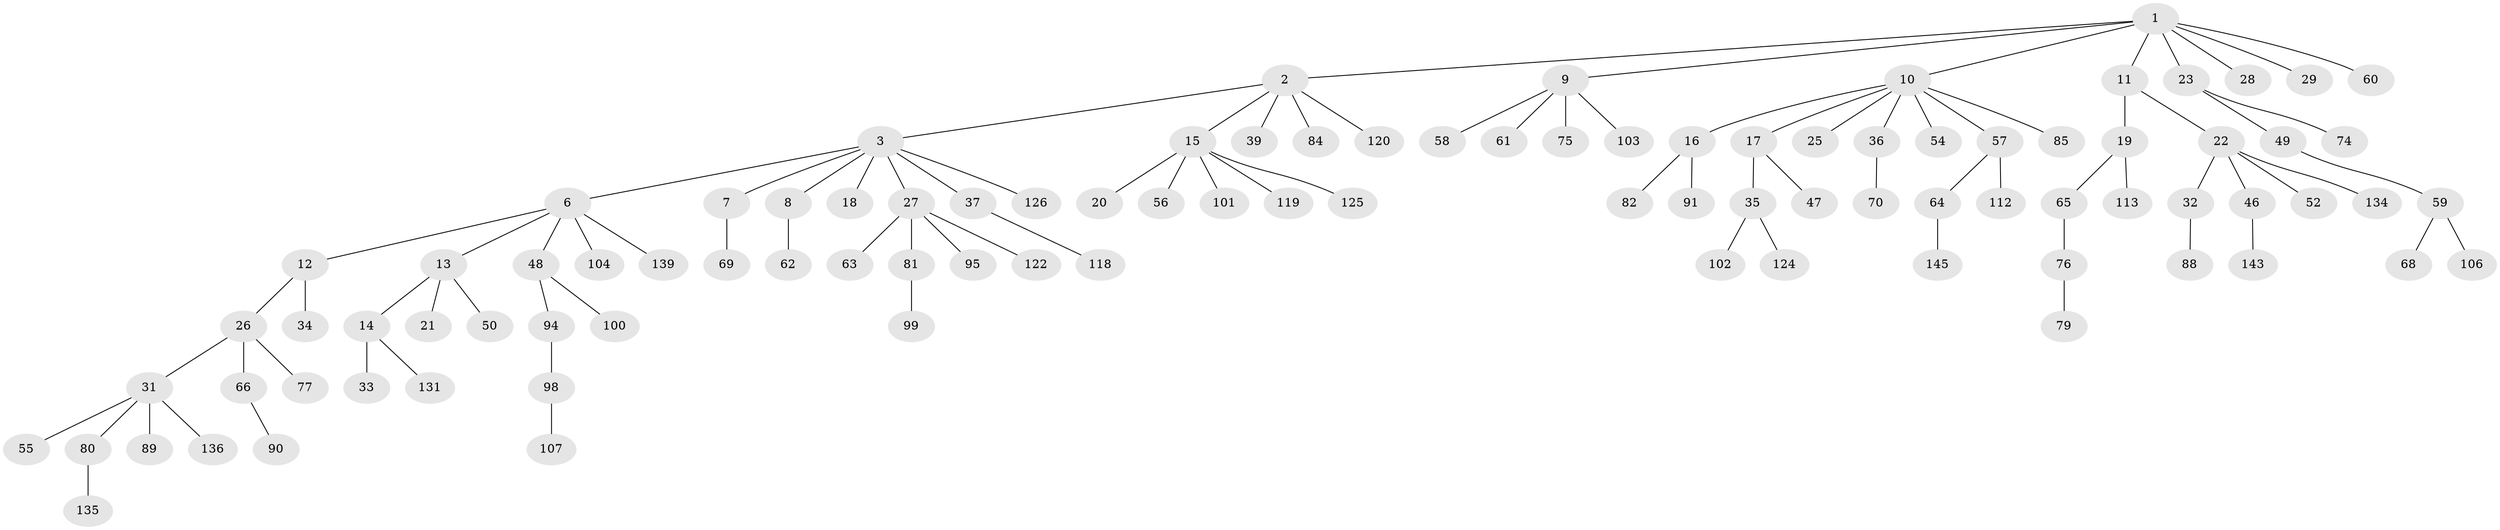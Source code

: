 // original degree distribution, {3: 0.14482758620689656, 7: 0.020689655172413793, 5: 0.04827586206896552, 2: 0.14482758620689656, 4: 0.05517241379310345, 6: 0.013793103448275862, 1: 0.5724137931034483}
// Generated by graph-tools (version 1.1) at 2025/11/02/27/25 16:11:27]
// undirected, 97 vertices, 96 edges
graph export_dot {
graph [start="1"]
  node [color=gray90,style=filled];
  1 [super="+4"];
  2 [super="+41"];
  3 [super="+5"];
  6 [super="+44"];
  7 [super="+24"];
  8;
  9 [super="+43"];
  10 [super="+51"];
  11 [super="+138"];
  12;
  13 [super="+83"];
  14 [super="+73"];
  15;
  16 [super="+111"];
  17;
  18;
  19 [super="+38"];
  20;
  21;
  22 [super="+114"];
  23 [super="+30"];
  25 [super="+110"];
  26 [super="+40"];
  27 [super="+42"];
  28 [super="+97"];
  29 [super="+129"];
  31 [super="+45"];
  32 [super="+67"];
  33;
  34 [super="+53"];
  35 [super="+87"];
  36 [super="+71"];
  37 [super="+141"];
  39;
  46 [super="+144"];
  47 [super="+78"];
  48 [super="+116"];
  49 [super="+123"];
  50;
  52 [super="+86"];
  54 [super="+130"];
  55;
  56;
  57 [super="+108"];
  58 [super="+109"];
  59 [super="+117"];
  60 [super="+72"];
  61 [super="+92"];
  62 [super="+96"];
  63;
  64 [super="+140"];
  65 [super="+137"];
  66 [super="+121"];
  68;
  69;
  70;
  74;
  75;
  76 [super="+115"];
  77;
  79;
  80 [super="+105"];
  81 [super="+93"];
  82;
  84;
  85;
  88;
  89;
  90;
  91 [super="+142"];
  94 [super="+128"];
  95;
  98;
  99;
  100;
  101 [super="+127"];
  102;
  103;
  104;
  106 [super="+133"];
  107;
  112 [super="+132"];
  113;
  118;
  119;
  120;
  122;
  124;
  125;
  126;
  131;
  134;
  135;
  136;
  139;
  143;
  145;
  1 -- 2;
  1 -- 11;
  1 -- 29;
  1 -- 23;
  1 -- 9;
  1 -- 10;
  1 -- 60;
  1 -- 28;
  2 -- 3;
  2 -- 15;
  2 -- 39;
  2 -- 84;
  2 -- 120;
  3 -- 6;
  3 -- 8;
  3 -- 37;
  3 -- 18;
  3 -- 7;
  3 -- 27;
  3 -- 126;
  6 -- 12;
  6 -- 13;
  6 -- 104;
  6 -- 48;
  6 -- 139;
  7 -- 69;
  8 -- 62;
  9 -- 58;
  9 -- 61;
  9 -- 103;
  9 -- 75;
  10 -- 16;
  10 -- 17;
  10 -- 25;
  10 -- 36;
  10 -- 57;
  10 -- 85;
  10 -- 54;
  11 -- 19;
  11 -- 22;
  12 -- 26;
  12 -- 34;
  13 -- 14;
  13 -- 21;
  13 -- 50;
  14 -- 33;
  14 -- 131;
  15 -- 20;
  15 -- 56;
  15 -- 101;
  15 -- 119;
  15 -- 125;
  16 -- 82;
  16 -- 91;
  17 -- 35;
  17 -- 47;
  19 -- 65;
  19 -- 113;
  22 -- 32;
  22 -- 46;
  22 -- 52;
  22 -- 134;
  23 -- 49;
  23 -- 74;
  26 -- 31;
  26 -- 66;
  26 -- 77;
  27 -- 63;
  27 -- 95;
  27 -- 122;
  27 -- 81;
  31 -- 89;
  31 -- 80;
  31 -- 55;
  31 -- 136;
  32 -- 88;
  35 -- 124;
  35 -- 102;
  36 -- 70;
  37 -- 118;
  46 -- 143;
  48 -- 94;
  48 -- 100;
  49 -- 59;
  57 -- 64;
  57 -- 112;
  59 -- 68;
  59 -- 106;
  64 -- 145;
  65 -- 76;
  66 -- 90;
  76 -- 79;
  80 -- 135;
  81 -- 99;
  94 -- 98;
  98 -- 107;
}
